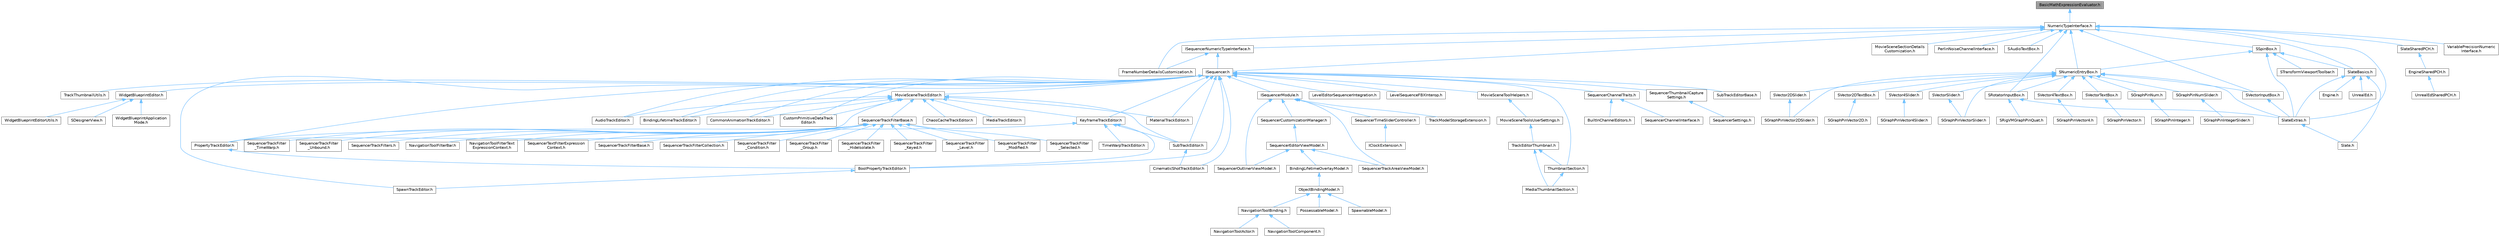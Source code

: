 digraph "BasicMathExpressionEvaluator.h"
{
 // INTERACTIVE_SVG=YES
 // LATEX_PDF_SIZE
  bgcolor="transparent";
  edge [fontname=Helvetica,fontsize=10,labelfontname=Helvetica,labelfontsize=10];
  node [fontname=Helvetica,fontsize=10,shape=box,height=0.2,width=0.4];
  Node1 [id="Node000001",label="BasicMathExpressionEvaluator.h",height=0.2,width=0.4,color="gray40", fillcolor="grey60", style="filled", fontcolor="black",tooltip=" "];
  Node1 -> Node2 [id="edge1_Node000001_Node000002",dir="back",color="steelblue1",style="solid",tooltip=" "];
  Node2 [id="Node000002",label="NumericTypeInterface.h",height=0.2,width=0.4,color="grey40", fillcolor="white", style="filled",URL="$d8/dc9/NumericTypeInterface_8h.html",tooltip=" "];
  Node2 -> Node3 [id="edge2_Node000002_Node000003",dir="back",color="steelblue1",style="solid",tooltip=" "];
  Node3 [id="Node000003",label="FrameNumberDetailsCustomization.h",height=0.2,width=0.4,color="grey40", fillcolor="white", style="filled",URL="$df/db2/FrameNumberDetailsCustomization_8h.html",tooltip=" "];
  Node2 -> Node4 [id="edge3_Node000002_Node000004",dir="back",color="steelblue1",style="solid",tooltip=" "];
  Node4 [id="Node000004",label="ISequencer.h",height=0.2,width=0.4,color="grey40", fillcolor="white", style="filled",URL="$d7/d1d/ISequencer_8h.html",tooltip=" "];
  Node4 -> Node5 [id="edge4_Node000004_Node000005",dir="back",color="steelblue1",style="solid",tooltip=" "];
  Node5 [id="Node000005",label="AudioTrackEditor.h",height=0.2,width=0.4,color="grey40", fillcolor="white", style="filled",URL="$dd/d96/AudioTrackEditor_8h.html",tooltip=" "];
  Node4 -> Node6 [id="edge5_Node000004_Node000006",dir="back",color="steelblue1",style="solid",tooltip=" "];
  Node6 [id="Node000006",label="BindingLifetimeTrackEditor.h",height=0.2,width=0.4,color="grey40", fillcolor="white", style="filled",URL="$db/d3c/BindingLifetimeTrackEditor_8h.html",tooltip=" "];
  Node4 -> Node7 [id="edge6_Node000004_Node000007",dir="back",color="steelblue1",style="solid",tooltip=" "];
  Node7 [id="Node000007",label="BoolPropertyTrackEditor.h",height=0.2,width=0.4,color="grey40", fillcolor="white", style="filled",URL="$db/d07/BoolPropertyTrackEditor_8h.html",tooltip=" "];
  Node7 -> Node8 [id="edge7_Node000007_Node000008",dir="back",color="steelblue1",style="solid",tooltip=" "];
  Node8 [id="Node000008",label="SpawnTrackEditor.h",height=0.2,width=0.4,color="grey40", fillcolor="white", style="filled",URL="$d5/dac/SpawnTrackEditor_8h.html",tooltip=" "];
  Node4 -> Node9 [id="edge8_Node000004_Node000009",dir="back",color="steelblue1",style="solid",tooltip=" "];
  Node9 [id="Node000009",label="CinematicShotTrackEditor.h",height=0.2,width=0.4,color="grey40", fillcolor="white", style="filled",URL="$d3/d0c/CinematicShotTrackEditor_8h.html",tooltip=" "];
  Node4 -> Node10 [id="edge9_Node000004_Node000010",dir="back",color="steelblue1",style="solid",tooltip=" "];
  Node10 [id="Node000010",label="CommonAnimationTrackEditor.h",height=0.2,width=0.4,color="grey40", fillcolor="white", style="filled",URL="$d9/d6e/CommonAnimationTrackEditor_8h.html",tooltip=" "];
  Node4 -> Node11 [id="edge10_Node000004_Node000011",dir="back",color="steelblue1",style="solid",tooltip=" "];
  Node11 [id="Node000011",label="CustomPrimitiveDataTrack\lEditor.h",height=0.2,width=0.4,color="grey40", fillcolor="white", style="filled",URL="$dc/d8f/CustomPrimitiveDataTrackEditor_8h.html",tooltip=" "];
  Node4 -> Node12 [id="edge11_Node000004_Node000012",dir="back",color="steelblue1",style="solid",tooltip=" "];
  Node12 [id="Node000012",label="ISequencerModule.h",height=0.2,width=0.4,color="grey40", fillcolor="white", style="filled",URL="$d7/d3b/ISequencerModule_8h.html",tooltip=" "];
  Node12 -> Node13 [id="edge12_Node000012_Node000013",dir="back",color="steelblue1",style="solid",tooltip=" "];
  Node13 [id="Node000013",label="SequencerCustomizationManager.h",height=0.2,width=0.4,color="grey40", fillcolor="white", style="filled",URL="$dd/dea/SequencerCustomizationManager_8h.html",tooltip=" "];
  Node13 -> Node14 [id="edge13_Node000013_Node000014",dir="back",color="steelblue1",style="solid",tooltip=" "];
  Node14 [id="Node000014",label="SequencerEditorViewModel.h",height=0.2,width=0.4,color="grey40", fillcolor="white", style="filled",URL="$da/d57/SequencerEditorViewModel_8h.html",tooltip=" "];
  Node14 -> Node15 [id="edge14_Node000014_Node000015",dir="back",color="steelblue1",style="solid",tooltip=" "];
  Node15 [id="Node000015",label="BindingLifetimeOverlayModel.h",height=0.2,width=0.4,color="grey40", fillcolor="white", style="filled",URL="$d2/d69/BindingLifetimeOverlayModel_8h.html",tooltip=" "];
  Node15 -> Node16 [id="edge15_Node000015_Node000016",dir="back",color="steelblue1",style="solid",tooltip=" "];
  Node16 [id="Node000016",label="ObjectBindingModel.h",height=0.2,width=0.4,color="grey40", fillcolor="white", style="filled",URL="$de/dbc/ObjectBindingModel_8h.html",tooltip=" "];
  Node16 -> Node17 [id="edge16_Node000016_Node000017",dir="back",color="steelblue1",style="solid",tooltip=" "];
  Node17 [id="Node000017",label="NavigationToolBinding.h",height=0.2,width=0.4,color="grey40", fillcolor="white", style="filled",URL="$d0/db5/NavigationToolBinding_8h.html",tooltip=" "];
  Node17 -> Node18 [id="edge17_Node000017_Node000018",dir="back",color="steelblue1",style="solid",tooltip=" "];
  Node18 [id="Node000018",label="NavigationToolActor.h",height=0.2,width=0.4,color="grey40", fillcolor="white", style="filled",URL="$d6/da8/NavigationToolActor_8h.html",tooltip=" "];
  Node17 -> Node19 [id="edge18_Node000017_Node000019",dir="back",color="steelblue1",style="solid",tooltip=" "];
  Node19 [id="Node000019",label="NavigationToolComponent.h",height=0.2,width=0.4,color="grey40", fillcolor="white", style="filled",URL="$d7/dfc/NavigationToolComponent_8h.html",tooltip=" "];
  Node16 -> Node20 [id="edge19_Node000016_Node000020",dir="back",color="steelblue1",style="solid",tooltip=" "];
  Node20 [id="Node000020",label="PossessableModel.h",height=0.2,width=0.4,color="grey40", fillcolor="white", style="filled",URL="$d5/d01/PossessableModel_8h.html",tooltip=" "];
  Node16 -> Node21 [id="edge20_Node000016_Node000021",dir="back",color="steelblue1",style="solid",tooltip=" "];
  Node21 [id="Node000021",label="SpawnableModel.h",height=0.2,width=0.4,color="grey40", fillcolor="white", style="filled",URL="$d0/dd5/SpawnableModel_8h.html",tooltip=" "];
  Node14 -> Node22 [id="edge21_Node000014_Node000022",dir="back",color="steelblue1",style="solid",tooltip=" "];
  Node22 [id="Node000022",label="SequencerOutlinerViewModel.h",height=0.2,width=0.4,color="grey40", fillcolor="white", style="filled",URL="$da/d12/SequencerOutlinerViewModel_8h.html",tooltip=" "];
  Node14 -> Node23 [id="edge22_Node000014_Node000023",dir="back",color="steelblue1",style="solid",tooltip=" "];
  Node23 [id="Node000023",label="SequencerTrackAreaViewModel.h",height=0.2,width=0.4,color="grey40", fillcolor="white", style="filled",URL="$d9/dd2/SequencerTrackAreaViewModel_8h.html",tooltip=" "];
  Node12 -> Node22 [id="edge23_Node000012_Node000022",dir="back",color="steelblue1",style="solid",tooltip=" "];
  Node12 -> Node24 [id="edge24_Node000012_Node000024",dir="back",color="steelblue1",style="solid",tooltip=" "];
  Node24 [id="Node000024",label="SequencerTimeSliderController.h",height=0.2,width=0.4,color="grey40", fillcolor="white", style="filled",URL="$d3/d54/SequencerTimeSliderController_8h.html",tooltip=" "];
  Node24 -> Node25 [id="edge25_Node000024_Node000025",dir="back",color="steelblue1",style="solid",tooltip=" "];
  Node25 [id="Node000025",label="IClockExtension.h",height=0.2,width=0.4,color="grey40", fillcolor="white", style="filled",URL="$d1/d52/IClockExtension_8h.html",tooltip=" "];
  Node12 -> Node23 [id="edge26_Node000012_Node000023",dir="back",color="steelblue1",style="solid",tooltip=" "];
  Node12 -> Node26 [id="edge27_Node000012_Node000026",dir="back",color="steelblue1",style="solid",tooltip=" "];
  Node26 [id="Node000026",label="TrackModelStorageExtension.h",height=0.2,width=0.4,color="grey40", fillcolor="white", style="filled",URL="$d8/d98/TrackModelStorageExtension_8h.html",tooltip=" "];
  Node4 -> Node27 [id="edge28_Node000004_Node000027",dir="back",color="steelblue1",style="solid",tooltip=" "];
  Node27 [id="Node000027",label="KeyframeTrackEditor.h",height=0.2,width=0.4,color="grey40", fillcolor="white", style="filled",URL="$dd/d47/KeyframeTrackEditor_8h.html",tooltip=" "];
  Node27 -> Node7 [id="edge29_Node000027_Node000007",dir="back",color="steelblue1",style="solid",tooltip=" "];
  Node27 -> Node28 [id="edge30_Node000027_Node000028",dir="back",color="steelblue1",style="solid",tooltip=" "];
  Node28 [id="Node000028",label="PropertyTrackEditor.h",height=0.2,width=0.4,color="grey40", fillcolor="white", style="filled",URL="$da/d9a/PropertyTrackEditor_8h.html",tooltip=" "];
  Node28 -> Node7 [id="edge31_Node000028_Node000007",dir="back",color="steelblue1",style="solid",tooltip=" "];
  Node27 -> Node29 [id="edge32_Node000027_Node000029",dir="back",color="steelblue1",style="solid",tooltip=" "];
  Node29 [id="Node000029",label="SubTrackEditor.h",height=0.2,width=0.4,color="grey40", fillcolor="white", style="filled",URL="$d8/d5b/SubTrackEditor_8h.html",tooltip=" "];
  Node29 -> Node9 [id="edge33_Node000029_Node000009",dir="back",color="steelblue1",style="solid",tooltip=" "];
  Node27 -> Node30 [id="edge34_Node000027_Node000030",dir="back",color="steelblue1",style="solid",tooltip=" "];
  Node30 [id="Node000030",label="TimeWarpTrackEditor.h",height=0.2,width=0.4,color="grey40", fillcolor="white", style="filled",URL="$dc/d2e/TimeWarpTrackEditor_8h.html",tooltip=" "];
  Node4 -> Node31 [id="edge35_Node000004_Node000031",dir="back",color="steelblue1",style="solid",tooltip=" "];
  Node31 [id="Node000031",label="LevelEditorSequencerIntegration.h",height=0.2,width=0.4,color="grey40", fillcolor="white", style="filled",URL="$d5/d15/LevelEditorSequencerIntegration_8h.html",tooltip=" "];
  Node4 -> Node32 [id="edge36_Node000004_Node000032",dir="back",color="steelblue1",style="solid",tooltip=" "];
  Node32 [id="Node000032",label="LevelSequenceFBXInterop.h",height=0.2,width=0.4,color="grey40", fillcolor="white", style="filled",URL="$d7/d4f/LevelSequenceFBXInterop_8h.html",tooltip=" "];
  Node4 -> Node33 [id="edge37_Node000004_Node000033",dir="back",color="steelblue1",style="solid",tooltip=" "];
  Node33 [id="Node000033",label="MaterialTrackEditor.h",height=0.2,width=0.4,color="grey40", fillcolor="white", style="filled",URL="$d1/d9f/MaterialTrackEditor_8h.html",tooltip=" "];
  Node4 -> Node34 [id="edge38_Node000004_Node000034",dir="back",color="steelblue1",style="solid",tooltip=" "];
  Node34 [id="Node000034",label="MovieSceneToolHelpers.h",height=0.2,width=0.4,color="grey40", fillcolor="white", style="filled",URL="$d4/d0e/MovieSceneToolHelpers_8h.html",tooltip=" "];
  Node34 -> Node35 [id="edge39_Node000034_Node000035",dir="back",color="steelblue1",style="solid",tooltip=" "];
  Node35 [id="Node000035",label="MovieSceneToolsUserSettings.h",height=0.2,width=0.4,color="grey40", fillcolor="white", style="filled",URL="$d5/dab/MovieSceneToolsUserSettings_8h.html",tooltip=" "];
  Node35 -> Node36 [id="edge40_Node000035_Node000036",dir="back",color="steelblue1",style="solid",tooltip=" "];
  Node36 [id="Node000036",label="TrackEditorThumbnail.h",height=0.2,width=0.4,color="grey40", fillcolor="white", style="filled",URL="$d6/d44/TrackEditorThumbnail_8h.html",tooltip=" "];
  Node36 -> Node37 [id="edge41_Node000036_Node000037",dir="back",color="steelblue1",style="solid",tooltip=" "];
  Node37 [id="Node000037",label="MediaThumbnailSection.h",height=0.2,width=0.4,color="grey40", fillcolor="white", style="filled",URL="$d8/dfe/MediaThumbnailSection_8h.html",tooltip=" "];
  Node36 -> Node38 [id="edge42_Node000036_Node000038",dir="back",color="steelblue1",style="solid",tooltip=" "];
  Node38 [id="Node000038",label="ThumbnailSection.h",height=0.2,width=0.4,color="grey40", fillcolor="white", style="filled",URL="$de/daf/ThumbnailSection_8h.html",tooltip=" "];
  Node38 -> Node37 [id="edge43_Node000038_Node000037",dir="back",color="steelblue1",style="solid",tooltip=" "];
  Node4 -> Node39 [id="edge44_Node000004_Node000039",dir="back",color="steelblue1",style="solid",tooltip=" "];
  Node39 [id="Node000039",label="MovieSceneTrackEditor.h",height=0.2,width=0.4,color="grey40", fillcolor="white", style="filled",URL="$db/d6c/MovieSceneTrackEditor_8h.html",tooltip=" "];
  Node39 -> Node5 [id="edge45_Node000039_Node000005",dir="back",color="steelblue1",style="solid",tooltip=" "];
  Node39 -> Node6 [id="edge46_Node000039_Node000006",dir="back",color="steelblue1",style="solid",tooltip=" "];
  Node39 -> Node40 [id="edge47_Node000039_Node000040",dir="back",color="steelblue1",style="solid",tooltip=" "];
  Node40 [id="Node000040",label="ChaosCacheTrackEditor.h",height=0.2,width=0.4,color="grey40", fillcolor="white", style="filled",URL="$db/d36/ChaosCacheTrackEditor_8h.html",tooltip=" "];
  Node39 -> Node10 [id="edge48_Node000039_Node000010",dir="back",color="steelblue1",style="solid",tooltip=" "];
  Node39 -> Node11 [id="edge49_Node000039_Node000011",dir="back",color="steelblue1",style="solid",tooltip=" "];
  Node39 -> Node27 [id="edge50_Node000039_Node000027",dir="back",color="steelblue1",style="solid",tooltip=" "];
  Node39 -> Node33 [id="edge51_Node000039_Node000033",dir="back",color="steelblue1",style="solid",tooltip=" "];
  Node39 -> Node41 [id="edge52_Node000039_Node000041",dir="back",color="steelblue1",style="solid",tooltip=" "];
  Node41 [id="Node000041",label="MediaTrackEditor.h",height=0.2,width=0.4,color="grey40", fillcolor="white", style="filled",URL="$d0/d41/MediaTrackEditor_8h.html",tooltip=" "];
  Node39 -> Node28 [id="edge53_Node000039_Node000028",dir="back",color="steelblue1",style="solid",tooltip=" "];
  Node39 -> Node42 [id="edge54_Node000039_Node000042",dir="back",color="steelblue1",style="solid",tooltip=" "];
  Node42 [id="Node000042",label="SequencerTrackFilterBase.h",height=0.2,width=0.4,color="grey40", fillcolor="white", style="filled",URL="$d8/def/Filters_2SequencerTrackFilterBase_8h.html",tooltip=" "];
  Node42 -> Node43 [id="edge55_Node000042_Node000043",dir="back",color="steelblue1",style="solid",tooltip=" "];
  Node43 [id="Node000043",label="NavigationToolFilterBar.h",height=0.2,width=0.4,color="grey40", fillcolor="white", style="filled",URL="$df/d14/NavigationToolFilterBar_8h.html",tooltip=" "];
  Node42 -> Node44 [id="edge56_Node000042_Node000044",dir="back",color="steelblue1",style="solid",tooltip=" "];
  Node44 [id="Node000044",label="NavigationToolFilterText\lExpressionContext.h",height=0.2,width=0.4,color="grey40", fillcolor="white", style="filled",URL="$d8/dd2/NavigationToolFilterTextExpressionContext_8h.html",tooltip=" "];
  Node42 -> Node45 [id="edge57_Node000042_Node000045",dir="back",color="steelblue1",style="solid",tooltip=" "];
  Node45 [id="Node000045",label="SequencerTextFilterExpression\lContext.h",height=0.2,width=0.4,color="grey40", fillcolor="white", style="filled",URL="$d0/d9f/SequencerTextFilterExpressionContext_8h.html",tooltip=" "];
  Node42 -> Node46 [id="edge58_Node000042_Node000046",dir="back",color="steelblue1",style="solid",tooltip=" "];
  Node46 [id="Node000046",label="SequencerTrackFilterBase.h",height=0.2,width=0.4,color="grey40", fillcolor="white", style="filled",URL="$d8/d4d/SequencerTrackFilterBase_8h.html",tooltip=" "];
  Node42 -> Node47 [id="edge59_Node000042_Node000047",dir="back",color="steelblue1",style="solid",tooltip=" "];
  Node47 [id="Node000047",label="SequencerTrackFilterCollection.h",height=0.2,width=0.4,color="grey40", fillcolor="white", style="filled",URL="$d8/de2/SequencerTrackFilterCollection_8h.html",tooltip=" "];
  Node42 -> Node48 [id="edge60_Node000042_Node000048",dir="back",color="steelblue1",style="solid",tooltip=" "];
  Node48 [id="Node000048",label="SequencerTrackFilter\l_Condition.h",height=0.2,width=0.4,color="grey40", fillcolor="white", style="filled",URL="$df/d17/SequencerTrackFilter__Condition_8h.html",tooltip=" "];
  Node42 -> Node49 [id="edge61_Node000042_Node000049",dir="back",color="steelblue1",style="solid",tooltip=" "];
  Node49 [id="Node000049",label="SequencerTrackFilter\l_Group.h",height=0.2,width=0.4,color="grey40", fillcolor="white", style="filled",URL="$da/dea/SequencerTrackFilter__Group_8h.html",tooltip=" "];
  Node42 -> Node50 [id="edge62_Node000042_Node000050",dir="back",color="steelblue1",style="solid",tooltip=" "];
  Node50 [id="Node000050",label="SequencerTrackFilter\l_HideIsolate.h",height=0.2,width=0.4,color="grey40", fillcolor="white", style="filled",URL="$d3/d55/SequencerTrackFilter__HideIsolate_8h.html",tooltip=" "];
  Node42 -> Node51 [id="edge63_Node000042_Node000051",dir="back",color="steelblue1",style="solid",tooltip=" "];
  Node51 [id="Node000051",label="SequencerTrackFilter\l_Keyed.h",height=0.2,width=0.4,color="grey40", fillcolor="white", style="filled",URL="$d4/d2d/SequencerTrackFilter__Keyed_8h.html",tooltip=" "];
  Node42 -> Node52 [id="edge64_Node000042_Node000052",dir="back",color="steelblue1",style="solid",tooltip=" "];
  Node52 [id="Node000052",label="SequencerTrackFilter\l_Level.h",height=0.2,width=0.4,color="grey40", fillcolor="white", style="filled",URL="$d2/d6c/SequencerTrackFilter__Level_8h.html",tooltip=" "];
  Node42 -> Node53 [id="edge65_Node000042_Node000053",dir="back",color="steelblue1",style="solid",tooltip=" "];
  Node53 [id="Node000053",label="SequencerTrackFilter\l_Modified.h",height=0.2,width=0.4,color="grey40", fillcolor="white", style="filled",URL="$d0/dd9/SequencerTrackFilter__Modified_8h.html",tooltip=" "];
  Node42 -> Node54 [id="edge66_Node000042_Node000054",dir="back",color="steelblue1",style="solid",tooltip=" "];
  Node54 [id="Node000054",label="SequencerTrackFilter\l_Selected.h",height=0.2,width=0.4,color="grey40", fillcolor="white", style="filled",URL="$dc/d54/SequencerTrackFilter__Selected_8h.html",tooltip=" "];
  Node42 -> Node55 [id="edge67_Node000042_Node000055",dir="back",color="steelblue1",style="solid",tooltip=" "];
  Node55 [id="Node000055",label="SequencerTrackFilter\l_TimeWarp.h",height=0.2,width=0.4,color="grey40", fillcolor="white", style="filled",URL="$d6/dd0/SequencerTrackFilter__TimeWarp_8h.html",tooltip=" "];
  Node42 -> Node56 [id="edge68_Node000042_Node000056",dir="back",color="steelblue1",style="solid",tooltip=" "];
  Node56 [id="Node000056",label="SequencerTrackFilter\l_Unbound.h",height=0.2,width=0.4,color="grey40", fillcolor="white", style="filled",URL="$d0/dd1/SequencerTrackFilter__Unbound_8h.html",tooltip=" "];
  Node42 -> Node57 [id="edge69_Node000042_Node000057",dir="back",color="steelblue1",style="solid",tooltip=" "];
  Node57 [id="Node000057",label="SequencerTrackFilters.h",height=0.2,width=0.4,color="grey40", fillcolor="white", style="filled",URL="$df/d72/SequencerTrackFilters_8h.html",tooltip=" "];
  Node39 -> Node29 [id="edge70_Node000039_Node000029",dir="back",color="steelblue1",style="solid",tooltip=" "];
  Node4 -> Node28 [id="edge71_Node000004_Node000028",dir="back",color="steelblue1",style="solid",tooltip=" "];
  Node4 -> Node58 [id="edge72_Node000004_Node000058",dir="back",color="steelblue1",style="solid",tooltip=" "];
  Node58 [id="Node000058",label="SequencerChannelTraits.h",height=0.2,width=0.4,color="grey40", fillcolor="white", style="filled",URL="$d6/db9/SequencerChannelTraits_8h.html",tooltip=" "];
  Node58 -> Node59 [id="edge73_Node000058_Node000059",dir="back",color="steelblue1",style="solid",tooltip=" "];
  Node59 [id="Node000059",label="BuiltInChannelEditors.h",height=0.2,width=0.4,color="grey40", fillcolor="white", style="filled",URL="$df/daf/BuiltInChannelEditors_8h.html",tooltip=" "];
  Node58 -> Node60 [id="edge74_Node000058_Node000060",dir="back",color="steelblue1",style="solid",tooltip=" "];
  Node60 [id="Node000060",label="SequencerChannelInterface.h",height=0.2,width=0.4,color="grey40", fillcolor="white", style="filled",URL="$da/d51/SequencerChannelInterface_8h.html",tooltip=" "];
  Node4 -> Node61 [id="edge75_Node000004_Node000061",dir="back",color="steelblue1",style="solid",tooltip=" "];
  Node61 [id="Node000061",label="SequencerThumbnailCapture\lSettings.h",height=0.2,width=0.4,color="grey40", fillcolor="white", style="filled",URL="$de/d05/SequencerThumbnailCaptureSettings_8h.html",tooltip=" "];
  Node61 -> Node62 [id="edge76_Node000061_Node000062",dir="back",color="steelblue1",style="solid",tooltip=" "];
  Node62 [id="Node000062",label="SequencerSettings.h",height=0.2,width=0.4,color="grey40", fillcolor="white", style="filled",URL="$d1/d46/SequencerSettings_8h.html",tooltip=" "];
  Node4 -> Node8 [id="edge77_Node000004_Node000008",dir="back",color="steelblue1",style="solid",tooltip=" "];
  Node4 -> Node29 [id="edge78_Node000004_Node000029",dir="back",color="steelblue1",style="solid",tooltip=" "];
  Node4 -> Node63 [id="edge79_Node000004_Node000063",dir="back",color="steelblue1",style="solid",tooltip=" "];
  Node63 [id="Node000063",label="SubTrackEditorBase.h",height=0.2,width=0.4,color="grey40", fillcolor="white", style="filled",URL="$db/d33/SubTrackEditorBase_8h.html",tooltip=" "];
  Node4 -> Node38 [id="edge80_Node000004_Node000038",dir="back",color="steelblue1",style="solid",tooltip=" "];
  Node4 -> Node64 [id="edge81_Node000004_Node000064",dir="back",color="steelblue1",style="solid",tooltip=" "];
  Node64 [id="Node000064",label="TrackThumbnailUtils.h",height=0.2,width=0.4,color="grey40", fillcolor="white", style="filled",URL="$dc/df4/TrackThumbnailUtils_8h.html",tooltip=" "];
  Node4 -> Node65 [id="edge82_Node000004_Node000065",dir="back",color="steelblue1",style="solid",tooltip=" "];
  Node65 [id="Node000065",label="WidgetBlueprintEditor.h",height=0.2,width=0.4,color="grey40", fillcolor="white", style="filled",URL="$d6/d04/WidgetBlueprintEditor_8h.html",tooltip=" "];
  Node65 -> Node66 [id="edge83_Node000065_Node000066",dir="back",color="steelblue1",style="solid",tooltip=" "];
  Node66 [id="Node000066",label="SDesignerView.h",height=0.2,width=0.4,color="grey40", fillcolor="white", style="filled",URL="$d2/d14/SDesignerView_8h.html",tooltip=" "];
  Node65 -> Node67 [id="edge84_Node000065_Node000067",dir="back",color="steelblue1",style="solid",tooltip=" "];
  Node67 [id="Node000067",label="WidgetBlueprintApplication\lMode.h",height=0.2,width=0.4,color="grey40", fillcolor="white", style="filled",URL="$d3/d40/WidgetBlueprintApplicationMode_8h.html",tooltip=" "];
  Node65 -> Node68 [id="edge85_Node000065_Node000068",dir="back",color="steelblue1",style="solid",tooltip=" "];
  Node68 [id="Node000068",label="WidgetBlueprintEditorUtils.h",height=0.2,width=0.4,color="grey40", fillcolor="white", style="filled",URL="$d9/df7/WidgetBlueprintEditorUtils_8h.html",tooltip=" "];
  Node2 -> Node69 [id="edge86_Node000002_Node000069",dir="back",color="steelblue1",style="solid",tooltip=" "];
  Node69 [id="Node000069",label="ISequencerNumericTypeInterface.h",height=0.2,width=0.4,color="grey40", fillcolor="white", style="filled",URL="$db/df1/ISequencerNumericTypeInterface_8h.html",tooltip=" "];
  Node69 -> Node3 [id="edge87_Node000069_Node000003",dir="back",color="steelblue1",style="solid",tooltip=" "];
  Node69 -> Node4 [id="edge88_Node000069_Node000004",dir="back",color="steelblue1",style="solid",tooltip=" "];
  Node2 -> Node70 [id="edge89_Node000002_Node000070",dir="back",color="steelblue1",style="solid",tooltip=" "];
  Node70 [id="Node000070",label="MovieSceneSectionDetails\lCustomization.h",height=0.2,width=0.4,color="grey40", fillcolor="white", style="filled",URL="$d3/de7/MovieSceneSectionDetailsCustomization_8h.html",tooltip=" "];
  Node2 -> Node71 [id="edge90_Node000002_Node000071",dir="back",color="steelblue1",style="solid",tooltip=" "];
  Node71 [id="Node000071",label="PerlinNoiseChannelInterface.h",height=0.2,width=0.4,color="grey40", fillcolor="white", style="filled",URL="$d5/dc1/PerlinNoiseChannelInterface_8h.html",tooltip=" "];
  Node2 -> Node72 [id="edge91_Node000002_Node000072",dir="back",color="steelblue1",style="solid",tooltip=" "];
  Node72 [id="Node000072",label="SAudioTextBox.h",height=0.2,width=0.4,color="grey40", fillcolor="white", style="filled",URL="$da/da3/SAudioTextBox_8h.html",tooltip=" "];
  Node2 -> Node73 [id="edge92_Node000002_Node000073",dir="back",color="steelblue1",style="solid",tooltip=" "];
  Node73 [id="Node000073",label="SNumericEntryBox.h",height=0.2,width=0.4,color="grey40", fillcolor="white", style="filled",URL="$d8/d1a/SNumericEntryBox_8h.html",tooltip=" "];
  Node73 -> Node74 [id="edge93_Node000073_Node000074",dir="back",color="steelblue1",style="solid",tooltip=" "];
  Node74 [id="Node000074",label="SGraphPinNum.h",height=0.2,width=0.4,color="grey40", fillcolor="white", style="filled",URL="$d7/da4/SGraphPinNum_8h.html",tooltip=" "];
  Node74 -> Node75 [id="edge94_Node000074_Node000075",dir="back",color="steelblue1",style="solid",tooltip=" "];
  Node75 [id="Node000075",label="SGraphPinInteger.h",height=0.2,width=0.4,color="grey40", fillcolor="white", style="filled",URL="$df/d54/SGraphPinInteger_8h.html",tooltip=" "];
  Node73 -> Node76 [id="edge95_Node000073_Node000076",dir="back",color="steelblue1",style="solid",tooltip=" "];
  Node76 [id="Node000076",label="SGraphPinNumSlider.h",height=0.2,width=0.4,color="grey40", fillcolor="white", style="filled",URL="$d5/d00/SGraphPinNumSlider_8h.html",tooltip=" "];
  Node76 -> Node77 [id="edge96_Node000076_Node000077",dir="back",color="steelblue1",style="solid",tooltip=" "];
  Node77 [id="Node000077",label="SGraphPinIntegerSlider.h",height=0.2,width=0.4,color="grey40", fillcolor="white", style="filled",URL="$da/d60/SGraphPinIntegerSlider_8h.html",tooltip=" "];
  Node73 -> Node78 [id="edge97_Node000073_Node000078",dir="back",color="steelblue1",style="solid",tooltip=" "];
  Node78 [id="Node000078",label="SGraphPinVector2DSlider.h",height=0.2,width=0.4,color="grey40", fillcolor="white", style="filled",URL="$d7/d05/SGraphPinVector2DSlider_8h.html",tooltip=" "];
  Node73 -> Node79 [id="edge98_Node000073_Node000079",dir="back",color="steelblue1",style="solid",tooltip=" "];
  Node79 [id="Node000079",label="SGraphPinVectorSlider.h",height=0.2,width=0.4,color="grey40", fillcolor="white", style="filled",URL="$dc/d38/SGraphPinVectorSlider_8h.html",tooltip=" "];
  Node73 -> Node80 [id="edge99_Node000073_Node000080",dir="back",color="steelblue1",style="solid",tooltip=" "];
  Node80 [id="Node000080",label="SRotatorInputBox.h",height=0.2,width=0.4,color="grey40", fillcolor="white", style="filled",URL="$de/dd2/SRotatorInputBox_8h.html",tooltip=" "];
  Node80 -> Node81 [id="edge100_Node000080_Node000081",dir="back",color="steelblue1",style="solid",tooltip=" "];
  Node81 [id="Node000081",label="SRigVMGraphPinQuat.h",height=0.2,width=0.4,color="grey40", fillcolor="white", style="filled",URL="$de/dda/SRigVMGraphPinQuat_8h.html",tooltip=" "];
  Node80 -> Node82 [id="edge101_Node000080_Node000082",dir="back",color="steelblue1",style="solid",tooltip=" "];
  Node82 [id="Node000082",label="SlateExtras.h",height=0.2,width=0.4,color="grey40", fillcolor="white", style="filled",URL="$d8/dec/SlateExtras_8h.html",tooltip=" "];
  Node82 -> Node83 [id="edge102_Node000082_Node000083",dir="back",color="steelblue1",style="solid",tooltip=" "];
  Node83 [id="Node000083",label="Slate.h",height=0.2,width=0.4,color="grey40", fillcolor="white", style="filled",URL="$d2/dc0/Slate_8h.html",tooltip=" "];
  Node73 -> Node84 [id="edge103_Node000073_Node000084",dir="back",color="steelblue1",style="solid",tooltip=" "];
  Node84 [id="Node000084",label="SVector2DSlider.h",height=0.2,width=0.4,color="grey40", fillcolor="white", style="filled",URL="$de/d67/SVector2DSlider_8h.html",tooltip=" "];
  Node84 -> Node78 [id="edge104_Node000084_Node000078",dir="back",color="steelblue1",style="solid",tooltip=" "];
  Node73 -> Node85 [id="edge105_Node000073_Node000085",dir="back",color="steelblue1",style="solid",tooltip=" "];
  Node85 [id="Node000085",label="SVector2DTextBox.h",height=0.2,width=0.4,color="grey40", fillcolor="white", style="filled",URL="$d6/d71/SVector2DTextBox_8h.html",tooltip=" "];
  Node85 -> Node86 [id="edge106_Node000085_Node000086",dir="back",color="steelblue1",style="solid",tooltip=" "];
  Node86 [id="Node000086",label="SGraphPinVector2D.h",height=0.2,width=0.4,color="grey40", fillcolor="white", style="filled",URL="$d7/d67/SGraphPinVector2D_8h.html",tooltip=" "];
  Node73 -> Node87 [id="edge107_Node000073_Node000087",dir="back",color="steelblue1",style="solid",tooltip=" "];
  Node87 [id="Node000087",label="SVector4Slider.h",height=0.2,width=0.4,color="grey40", fillcolor="white", style="filled",URL="$d4/dec/SVector4Slider_8h.html",tooltip=" "];
  Node87 -> Node88 [id="edge108_Node000087_Node000088",dir="back",color="steelblue1",style="solid",tooltip=" "];
  Node88 [id="Node000088",label="SGraphPinVector4Slider.h",height=0.2,width=0.4,color="grey40", fillcolor="white", style="filled",URL="$d9/db8/SGraphPinVector4Slider_8h.html",tooltip=" "];
  Node73 -> Node89 [id="edge109_Node000073_Node000089",dir="back",color="steelblue1",style="solid",tooltip=" "];
  Node89 [id="Node000089",label="SVector4TextBox.h",height=0.2,width=0.4,color="grey40", fillcolor="white", style="filled",URL="$dd/da4/SVector4TextBox_8h.html",tooltip=" "];
  Node89 -> Node90 [id="edge110_Node000089_Node000090",dir="back",color="steelblue1",style="solid",tooltip=" "];
  Node90 [id="Node000090",label="SGraphPinVector4.h",height=0.2,width=0.4,color="grey40", fillcolor="white", style="filled",URL="$d4/d94/SGraphPinVector4_8h.html",tooltip=" "];
  Node73 -> Node91 [id="edge111_Node000073_Node000091",dir="back",color="steelblue1",style="solid",tooltip=" "];
  Node91 [id="Node000091",label="SVectorInputBox.h",height=0.2,width=0.4,color="grey40", fillcolor="white", style="filled",URL="$df/d44/SVectorInputBox_8h.html",tooltip=" "];
  Node91 -> Node82 [id="edge112_Node000091_Node000082",dir="back",color="steelblue1",style="solid",tooltip=" "];
  Node73 -> Node92 [id="edge113_Node000073_Node000092",dir="back",color="steelblue1",style="solid",tooltip=" "];
  Node92 [id="Node000092",label="SVectorSlider.h",height=0.2,width=0.4,color="grey40", fillcolor="white", style="filled",URL="$d2/db5/SVectorSlider_8h.html",tooltip=" "];
  Node92 -> Node79 [id="edge114_Node000092_Node000079",dir="back",color="steelblue1",style="solid",tooltip=" "];
  Node73 -> Node93 [id="edge115_Node000073_Node000093",dir="back",color="steelblue1",style="solid",tooltip=" "];
  Node93 [id="Node000093",label="SVectorTextBox.h",height=0.2,width=0.4,color="grey40", fillcolor="white", style="filled",URL="$df/db8/SVectorTextBox_8h.html",tooltip=" "];
  Node93 -> Node94 [id="edge116_Node000093_Node000094",dir="back",color="steelblue1",style="solid",tooltip=" "];
  Node94 [id="Node000094",label="SGraphPinVector.h",height=0.2,width=0.4,color="grey40", fillcolor="white", style="filled",URL="$d8/de7/SGraphPinVector_8h.html",tooltip=" "];
  Node73 -> Node82 [id="edge117_Node000073_Node000082",dir="back",color="steelblue1",style="solid",tooltip=" "];
  Node2 -> Node80 [id="edge118_Node000002_Node000080",dir="back",color="steelblue1",style="solid",tooltip=" "];
  Node2 -> Node95 [id="edge119_Node000002_Node000095",dir="back",color="steelblue1",style="solid",tooltip=" "];
  Node95 [id="Node000095",label="SSpinBox.h",height=0.2,width=0.4,color="grey40", fillcolor="white", style="filled",URL="$d5/da5/SSpinBox_8h.html",tooltip=" "];
  Node95 -> Node73 [id="edge120_Node000095_Node000073",dir="back",color="steelblue1",style="solid",tooltip=" "];
  Node95 -> Node96 [id="edge121_Node000095_Node000096",dir="back",color="steelblue1",style="solid",tooltip=" "];
  Node96 [id="Node000096",label="STransformViewportToolbar.h",height=0.2,width=0.4,color="grey40", fillcolor="white", style="filled",URL="$d8/da8/STransformViewportToolbar_8h.html",tooltip=" "];
  Node95 -> Node97 [id="edge122_Node000095_Node000097",dir="back",color="steelblue1",style="solid",tooltip=" "];
  Node97 [id="Node000097",label="SlateBasics.h",height=0.2,width=0.4,color="grey40", fillcolor="white", style="filled",URL="$da/d2f/SlateBasics_8h.html",tooltip=" "];
  Node97 -> Node98 [id="edge123_Node000097_Node000098",dir="back",color="steelblue1",style="solid",tooltip=" "];
  Node98 [id="Node000098",label="Engine.h",height=0.2,width=0.4,color="grey40", fillcolor="white", style="filled",URL="$d1/d34/Public_2Engine_8h.html",tooltip=" "];
  Node97 -> Node83 [id="edge124_Node000097_Node000083",dir="back",color="steelblue1",style="solid",tooltip=" "];
  Node97 -> Node82 [id="edge125_Node000097_Node000082",dir="back",color="steelblue1",style="solid",tooltip=" "];
  Node97 -> Node99 [id="edge126_Node000097_Node000099",dir="back",color="steelblue1",style="solid",tooltip=" "];
  Node99 [id="Node000099",label="UnrealEd.h",height=0.2,width=0.4,color="grey40", fillcolor="white", style="filled",URL="$d2/d5f/UnrealEd_8h.html",tooltip=" "];
  Node95 -> Node82 [id="edge127_Node000095_Node000082",dir="back",color="steelblue1",style="solid",tooltip=" "];
  Node2 -> Node91 [id="edge128_Node000002_Node000091",dir="back",color="steelblue1",style="solid",tooltip=" "];
  Node2 -> Node97 [id="edge129_Node000002_Node000097",dir="back",color="steelblue1",style="solid",tooltip=" "];
  Node2 -> Node82 [id="edge130_Node000002_Node000082",dir="back",color="steelblue1",style="solid",tooltip=" "];
  Node2 -> Node100 [id="edge131_Node000002_Node000100",dir="back",color="steelblue1",style="solid",tooltip=" "];
  Node100 [id="Node000100",label="SlateSharedPCH.h",height=0.2,width=0.4,color="grey40", fillcolor="white", style="filled",URL="$d1/dfc/SlateSharedPCH_8h.html",tooltip=" "];
  Node100 -> Node101 [id="edge132_Node000100_Node000101",dir="back",color="steelblue1",style="solid",tooltip=" "];
  Node101 [id="Node000101",label="EngineSharedPCH.h",height=0.2,width=0.4,color="grey40", fillcolor="white", style="filled",URL="$dc/dbb/EngineSharedPCH_8h.html",tooltip=" "];
  Node101 -> Node102 [id="edge133_Node000101_Node000102",dir="back",color="steelblue1",style="solid",tooltip=" "];
  Node102 [id="Node000102",label="UnrealEdSharedPCH.h",height=0.2,width=0.4,color="grey40", fillcolor="white", style="filled",URL="$d1/de6/UnrealEdSharedPCH_8h.html",tooltip=" "];
  Node2 -> Node103 [id="edge134_Node000002_Node000103",dir="back",color="steelblue1",style="solid",tooltip=" "];
  Node103 [id="Node000103",label="VariablePrecisionNumeric\lInterface.h",height=0.2,width=0.4,color="grey40", fillcolor="white", style="filled",URL="$d7/d94/VariablePrecisionNumericInterface_8h.html",tooltip=" "];
}
